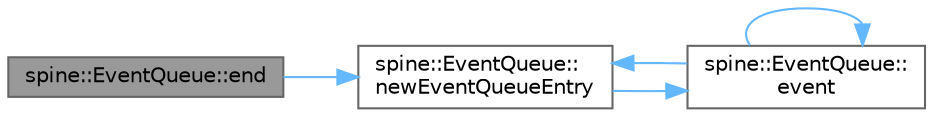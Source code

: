 digraph "spine::EventQueue::end"
{
 // LATEX_PDF_SIZE
  bgcolor="transparent";
  edge [fontname=Helvetica,fontsize=10,labelfontname=Helvetica,labelfontsize=10];
  node [fontname=Helvetica,fontsize=10,shape=box,height=0.2,width=0.4];
  rankdir="LR";
  Node1 [id="Node000001",label="spine::EventQueue::end",height=0.2,width=0.4,color="gray40", fillcolor="grey60", style="filled", fontcolor="black",tooltip=" "];
  Node1 -> Node2 [id="edge5_Node000001_Node000002",color="steelblue1",style="solid",tooltip=" "];
  Node2 [id="Node000002",label="spine::EventQueue::\lnewEventQueueEntry",height=0.2,width=0.4,color="grey40", fillcolor="white", style="filled",URL="$classspine_1_1_event_queue.html#a0a145fae1dc4a07f408b378e5f997556",tooltip=" "];
  Node2 -> Node3 [id="edge6_Node000002_Node000003",color="steelblue1",style="solid",tooltip=" "];
  Node3 [id="Node000003",label="spine::EventQueue::\levent",height=0.2,width=0.4,color="grey40", fillcolor="white", style="filled",URL="$classspine_1_1_event_queue.html#a6cffe24c8c27c2eecfb5908d75f228c4",tooltip=" "];
  Node3 -> Node3 [id="edge7_Node000003_Node000003",color="steelblue1",style="solid",tooltip=" "];
  Node3 -> Node2 [id="edge8_Node000003_Node000002",color="steelblue1",style="solid",tooltip=" "];
}
